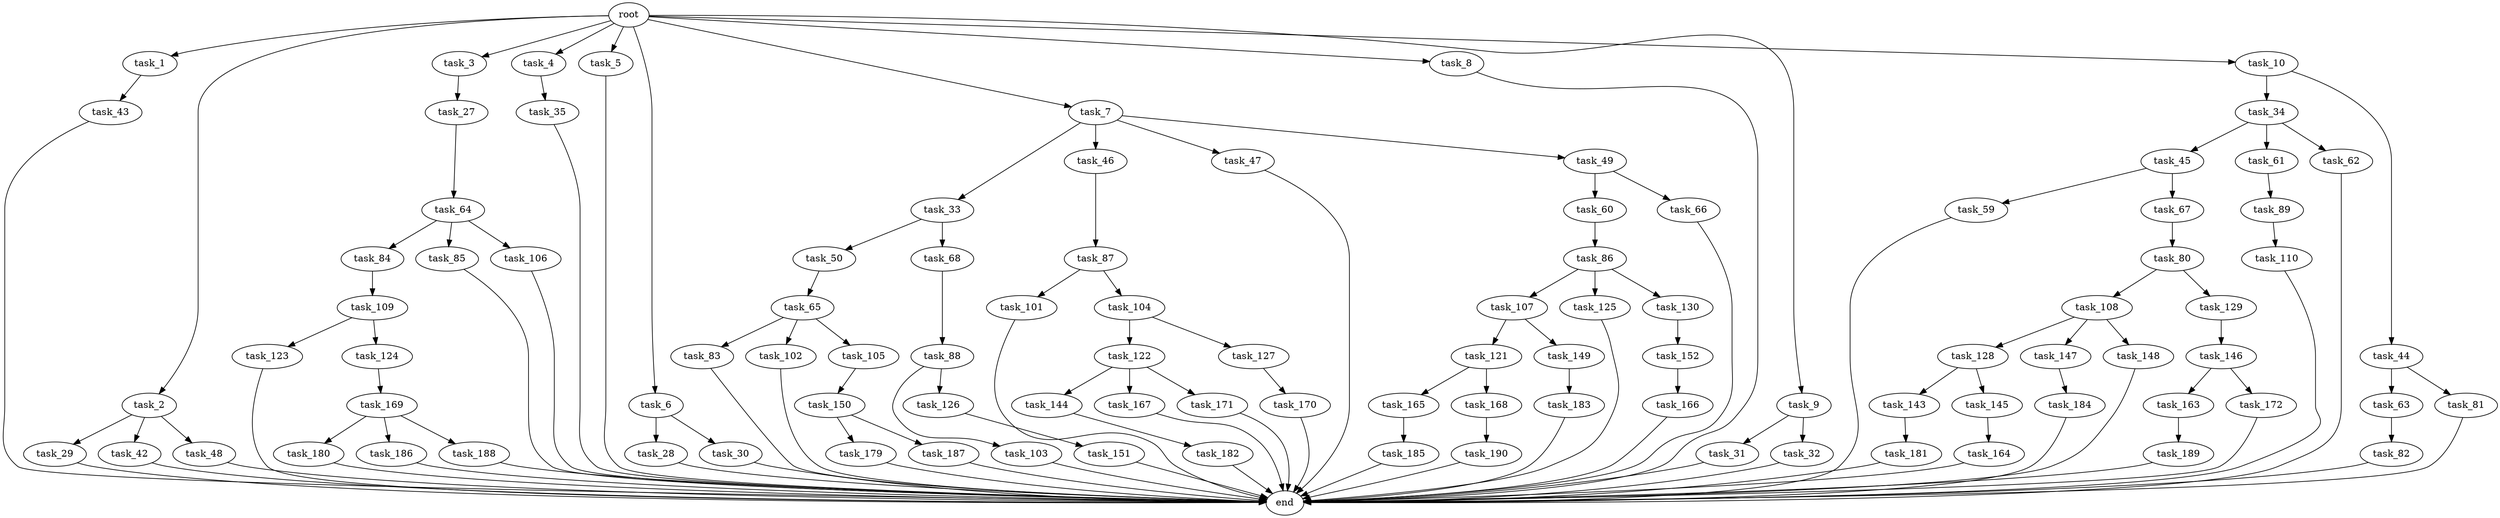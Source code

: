 digraph G {
  root [size="0.000000"];
  task_1 [size="10.240000"];
  task_2 [size="10.240000"];
  task_3 [size="10.240000"];
  task_4 [size="10.240000"];
  task_5 [size="10.240000"];
  task_6 [size="10.240000"];
  task_7 [size="10.240000"];
  task_8 [size="10.240000"];
  task_9 [size="10.240000"];
  task_10 [size="10.240000"];
  task_27 [size="3092376453.120000"];
  task_28 [size="6957847019.520000"];
  task_29 [size="8589934592.000000"];
  task_30 [size="6957847019.520000"];
  task_31 [size="5497558138.880000"];
  task_32 [size="5497558138.880000"];
  task_33 [size="2147483648.000000"];
  task_34 [size="5497558138.880000"];
  task_35 [size="6957847019.520000"];
  task_42 [size="8589934592.000000"];
  task_43 [size="1374389534.720000"];
  task_44 [size="5497558138.880000"];
  task_45 [size="1374389534.720000"];
  task_46 [size="2147483648.000000"];
  task_47 [size="2147483648.000000"];
  task_48 [size="8589934592.000000"];
  task_49 [size="2147483648.000000"];
  task_50 [size="4209067950.080000"];
  task_59 [size="343597383.680000"];
  task_60 [size="343597383.680000"];
  task_61 [size="1374389534.720000"];
  task_62 [size="1374389534.720000"];
  task_63 [size="5497558138.880000"];
  task_64 [size="1374389534.720000"];
  task_65 [size="4209067950.080000"];
  task_66 [size="343597383.680000"];
  task_67 [size="343597383.680000"];
  task_68 [size="4209067950.080000"];
  task_80 [size="4209067950.080000"];
  task_81 [size="5497558138.880000"];
  task_82 [size="6957847019.520000"];
  task_83 [size="2147483648.000000"];
  task_84 [size="343597383.680000"];
  task_85 [size="343597383.680000"];
  task_86 [size="3092376453.120000"];
  task_87 [size="5497558138.880000"];
  task_88 [size="5497558138.880000"];
  task_89 [size="8589934592.000000"];
  task_101 [size="773094113.280000"];
  task_102 [size="2147483648.000000"];
  task_103 [size="8589934592.000000"];
  task_104 [size="773094113.280000"];
  task_105 [size="2147483648.000000"];
  task_106 [size="343597383.680000"];
  task_107 [size="6957847019.520000"];
  task_108 [size="343597383.680000"];
  task_109 [size="4209067950.080000"];
  task_110 [size="3092376453.120000"];
  task_121 [size="8589934592.000000"];
  task_122 [size="343597383.680000"];
  task_123 [size="343597383.680000"];
  task_124 [size="343597383.680000"];
  task_125 [size="6957847019.520000"];
  task_126 [size="8589934592.000000"];
  task_127 [size="343597383.680000"];
  task_128 [size="2147483648.000000"];
  task_129 [size="343597383.680000"];
  task_130 [size="6957847019.520000"];
  task_143 [size="8589934592.000000"];
  task_144 [size="5497558138.880000"];
  task_145 [size="8589934592.000000"];
  task_146 [size="1374389534.720000"];
  task_147 [size="2147483648.000000"];
  task_148 [size="2147483648.000000"];
  task_149 [size="8589934592.000000"];
  task_150 [size="6957847019.520000"];
  task_151 [size="3092376453.120000"];
  task_152 [size="6957847019.520000"];
  task_163 [size="2147483648.000000"];
  task_164 [size="2147483648.000000"];
  task_165 [size="4209067950.080000"];
  task_166 [size="6957847019.520000"];
  task_167 [size="5497558138.880000"];
  task_168 [size="4209067950.080000"];
  task_169 [size="773094113.280000"];
  task_170 [size="2147483648.000000"];
  task_171 [size="5497558138.880000"];
  task_172 [size="2147483648.000000"];
  task_179 [size="773094113.280000"];
  task_180 [size="343597383.680000"];
  task_181 [size="343597383.680000"];
  task_182 [size="1374389534.720000"];
  task_183 [size="8589934592.000000"];
  task_184 [size="343597383.680000"];
  task_185 [size="343597383.680000"];
  task_186 [size="343597383.680000"];
  task_187 [size="773094113.280000"];
  task_188 [size="343597383.680000"];
  task_189 [size="4209067950.080000"];
  task_190 [size="5497558138.880000"];
  end [size="0.000000"];

  root -> task_1 [size="1.000000"];
  root -> task_2 [size="1.000000"];
  root -> task_3 [size="1.000000"];
  root -> task_4 [size="1.000000"];
  root -> task_5 [size="1.000000"];
  root -> task_6 [size="1.000000"];
  root -> task_7 [size="1.000000"];
  root -> task_8 [size="1.000000"];
  root -> task_9 [size="1.000000"];
  root -> task_10 [size="1.000000"];
  task_1 -> task_43 [size="134217728.000000"];
  task_2 -> task_29 [size="838860800.000000"];
  task_2 -> task_42 [size="838860800.000000"];
  task_2 -> task_48 [size="838860800.000000"];
  task_3 -> task_27 [size="301989888.000000"];
  task_4 -> task_35 [size="679477248.000000"];
  task_5 -> end [size="1.000000"];
  task_6 -> task_28 [size="679477248.000000"];
  task_6 -> task_30 [size="679477248.000000"];
  task_7 -> task_33 [size="209715200.000000"];
  task_7 -> task_46 [size="209715200.000000"];
  task_7 -> task_47 [size="209715200.000000"];
  task_7 -> task_49 [size="209715200.000000"];
  task_8 -> end [size="1.000000"];
  task_9 -> task_31 [size="536870912.000000"];
  task_9 -> task_32 [size="536870912.000000"];
  task_10 -> task_34 [size="536870912.000000"];
  task_10 -> task_44 [size="536870912.000000"];
  task_27 -> task_64 [size="134217728.000000"];
  task_28 -> end [size="1.000000"];
  task_29 -> end [size="1.000000"];
  task_30 -> end [size="1.000000"];
  task_31 -> end [size="1.000000"];
  task_32 -> end [size="1.000000"];
  task_33 -> task_50 [size="411041792.000000"];
  task_33 -> task_68 [size="411041792.000000"];
  task_34 -> task_45 [size="134217728.000000"];
  task_34 -> task_61 [size="134217728.000000"];
  task_34 -> task_62 [size="134217728.000000"];
  task_35 -> end [size="1.000000"];
  task_42 -> end [size="1.000000"];
  task_43 -> end [size="1.000000"];
  task_44 -> task_63 [size="536870912.000000"];
  task_44 -> task_81 [size="536870912.000000"];
  task_45 -> task_59 [size="33554432.000000"];
  task_45 -> task_67 [size="33554432.000000"];
  task_46 -> task_87 [size="536870912.000000"];
  task_47 -> end [size="1.000000"];
  task_48 -> end [size="1.000000"];
  task_49 -> task_60 [size="33554432.000000"];
  task_49 -> task_66 [size="33554432.000000"];
  task_50 -> task_65 [size="411041792.000000"];
  task_59 -> end [size="1.000000"];
  task_60 -> task_86 [size="301989888.000000"];
  task_61 -> task_89 [size="838860800.000000"];
  task_62 -> end [size="1.000000"];
  task_63 -> task_82 [size="679477248.000000"];
  task_64 -> task_84 [size="33554432.000000"];
  task_64 -> task_85 [size="33554432.000000"];
  task_64 -> task_106 [size="33554432.000000"];
  task_65 -> task_83 [size="209715200.000000"];
  task_65 -> task_102 [size="209715200.000000"];
  task_65 -> task_105 [size="209715200.000000"];
  task_66 -> end [size="1.000000"];
  task_67 -> task_80 [size="411041792.000000"];
  task_68 -> task_88 [size="536870912.000000"];
  task_80 -> task_108 [size="33554432.000000"];
  task_80 -> task_129 [size="33554432.000000"];
  task_81 -> end [size="1.000000"];
  task_82 -> end [size="1.000000"];
  task_83 -> end [size="1.000000"];
  task_84 -> task_109 [size="411041792.000000"];
  task_85 -> end [size="1.000000"];
  task_86 -> task_107 [size="679477248.000000"];
  task_86 -> task_125 [size="679477248.000000"];
  task_86 -> task_130 [size="679477248.000000"];
  task_87 -> task_101 [size="75497472.000000"];
  task_87 -> task_104 [size="75497472.000000"];
  task_88 -> task_103 [size="838860800.000000"];
  task_88 -> task_126 [size="838860800.000000"];
  task_89 -> task_110 [size="301989888.000000"];
  task_101 -> end [size="1.000000"];
  task_102 -> end [size="1.000000"];
  task_103 -> end [size="1.000000"];
  task_104 -> task_122 [size="33554432.000000"];
  task_104 -> task_127 [size="33554432.000000"];
  task_105 -> task_150 [size="679477248.000000"];
  task_106 -> end [size="1.000000"];
  task_107 -> task_121 [size="838860800.000000"];
  task_107 -> task_149 [size="838860800.000000"];
  task_108 -> task_128 [size="209715200.000000"];
  task_108 -> task_147 [size="209715200.000000"];
  task_108 -> task_148 [size="209715200.000000"];
  task_109 -> task_123 [size="33554432.000000"];
  task_109 -> task_124 [size="33554432.000000"];
  task_110 -> end [size="1.000000"];
  task_121 -> task_165 [size="411041792.000000"];
  task_121 -> task_168 [size="411041792.000000"];
  task_122 -> task_144 [size="536870912.000000"];
  task_122 -> task_167 [size="536870912.000000"];
  task_122 -> task_171 [size="536870912.000000"];
  task_123 -> end [size="1.000000"];
  task_124 -> task_169 [size="75497472.000000"];
  task_125 -> end [size="1.000000"];
  task_126 -> task_151 [size="301989888.000000"];
  task_127 -> task_170 [size="209715200.000000"];
  task_128 -> task_143 [size="838860800.000000"];
  task_128 -> task_145 [size="838860800.000000"];
  task_129 -> task_146 [size="134217728.000000"];
  task_130 -> task_152 [size="679477248.000000"];
  task_143 -> task_181 [size="33554432.000000"];
  task_144 -> task_182 [size="134217728.000000"];
  task_145 -> task_164 [size="209715200.000000"];
  task_146 -> task_163 [size="209715200.000000"];
  task_146 -> task_172 [size="209715200.000000"];
  task_147 -> task_184 [size="33554432.000000"];
  task_148 -> end [size="1.000000"];
  task_149 -> task_183 [size="838860800.000000"];
  task_150 -> task_179 [size="75497472.000000"];
  task_150 -> task_187 [size="75497472.000000"];
  task_151 -> end [size="1.000000"];
  task_152 -> task_166 [size="679477248.000000"];
  task_163 -> task_189 [size="411041792.000000"];
  task_164 -> end [size="1.000000"];
  task_165 -> task_185 [size="33554432.000000"];
  task_166 -> end [size="1.000000"];
  task_167 -> end [size="1.000000"];
  task_168 -> task_190 [size="536870912.000000"];
  task_169 -> task_180 [size="33554432.000000"];
  task_169 -> task_186 [size="33554432.000000"];
  task_169 -> task_188 [size="33554432.000000"];
  task_170 -> end [size="1.000000"];
  task_171 -> end [size="1.000000"];
  task_172 -> end [size="1.000000"];
  task_179 -> end [size="1.000000"];
  task_180 -> end [size="1.000000"];
  task_181 -> end [size="1.000000"];
  task_182 -> end [size="1.000000"];
  task_183 -> end [size="1.000000"];
  task_184 -> end [size="1.000000"];
  task_185 -> end [size="1.000000"];
  task_186 -> end [size="1.000000"];
  task_187 -> end [size="1.000000"];
  task_188 -> end [size="1.000000"];
  task_189 -> end [size="1.000000"];
  task_190 -> end [size="1.000000"];
}
